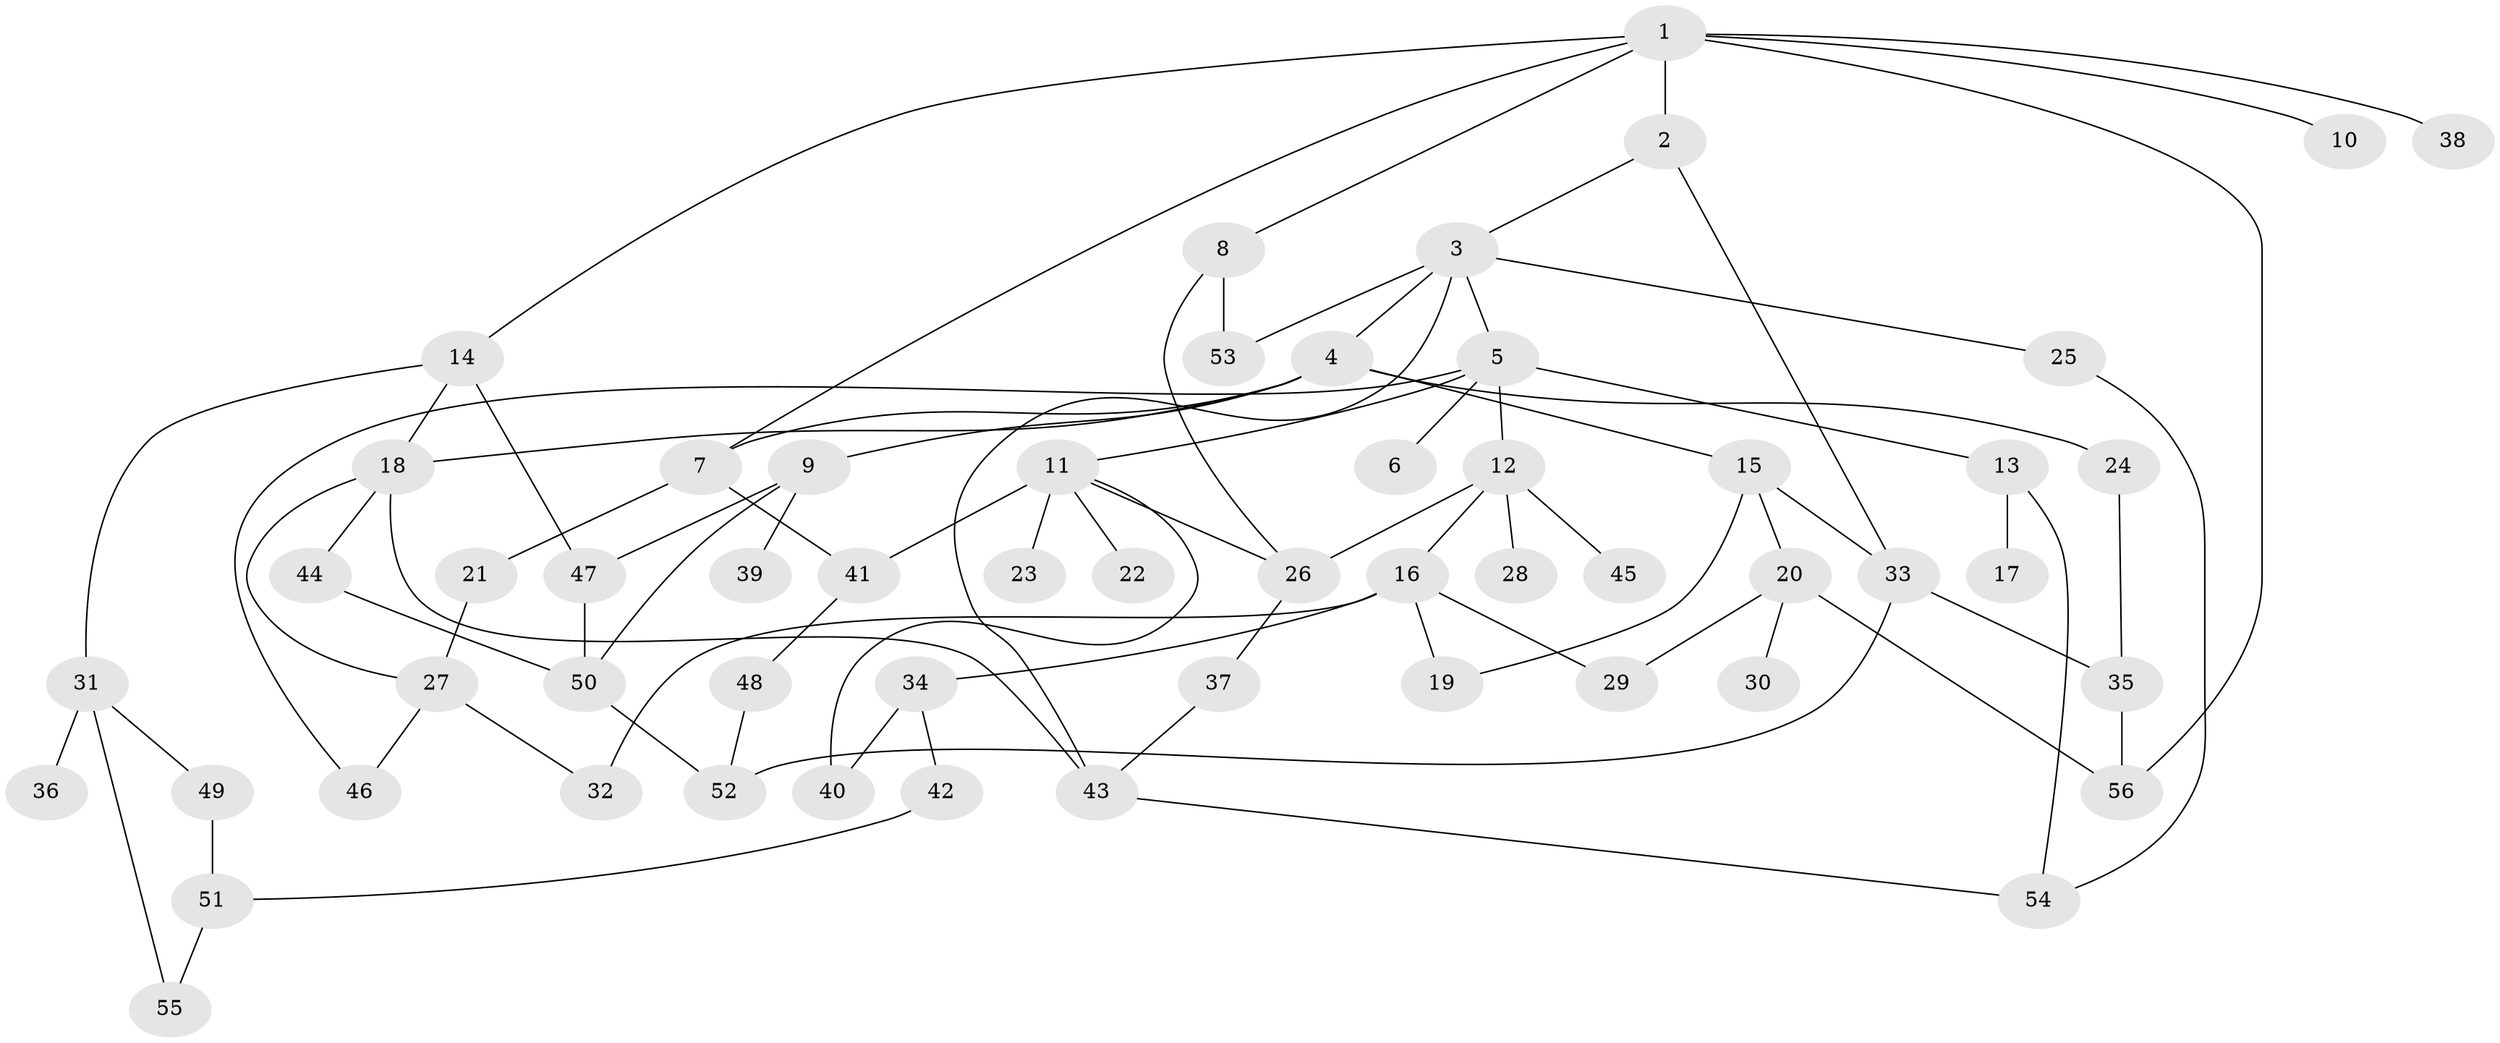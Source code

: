 // Generated by graph-tools (version 1.1) at 2025/41/03/09/25 04:41:42]
// undirected, 56 vertices, 82 edges
graph export_dot {
graph [start="1"]
  node [color=gray90,style=filled];
  1;
  2;
  3;
  4;
  5;
  6;
  7;
  8;
  9;
  10;
  11;
  12;
  13;
  14;
  15;
  16;
  17;
  18;
  19;
  20;
  21;
  22;
  23;
  24;
  25;
  26;
  27;
  28;
  29;
  30;
  31;
  32;
  33;
  34;
  35;
  36;
  37;
  38;
  39;
  40;
  41;
  42;
  43;
  44;
  45;
  46;
  47;
  48;
  49;
  50;
  51;
  52;
  53;
  54;
  55;
  56;
  1 -- 2;
  1 -- 7;
  1 -- 8;
  1 -- 10;
  1 -- 14;
  1 -- 38;
  1 -- 56;
  2 -- 3;
  2 -- 33;
  3 -- 4;
  3 -- 5;
  3 -- 25;
  3 -- 43;
  3 -- 53;
  4 -- 9;
  4 -- 15;
  4 -- 18;
  4 -- 24;
  4 -- 7;
  5 -- 6;
  5 -- 11;
  5 -- 12;
  5 -- 13;
  5 -- 46;
  7 -- 21;
  7 -- 41;
  8 -- 26;
  8 -- 53;
  9 -- 39;
  9 -- 47;
  9 -- 50;
  11 -- 22;
  11 -- 23;
  11 -- 26;
  11 -- 40;
  11 -- 41;
  12 -- 16;
  12 -- 28;
  12 -- 45;
  12 -- 26;
  13 -- 17;
  13 -- 54;
  14 -- 31;
  14 -- 47;
  14 -- 18;
  15 -- 20;
  15 -- 33;
  15 -- 19;
  16 -- 19;
  16 -- 29;
  16 -- 34;
  16 -- 32;
  18 -- 44;
  18 -- 27;
  18 -- 43;
  20 -- 30;
  20 -- 56;
  20 -- 29;
  21 -- 27;
  24 -- 35;
  25 -- 54;
  26 -- 37;
  27 -- 32;
  27 -- 46;
  31 -- 36;
  31 -- 49;
  31 -- 55;
  33 -- 52;
  33 -- 35;
  34 -- 42;
  34 -- 40;
  35 -- 56;
  37 -- 43;
  41 -- 48;
  42 -- 51;
  43 -- 54;
  44 -- 50;
  47 -- 50;
  48 -- 52;
  49 -- 51;
  50 -- 52;
  51 -- 55;
}
